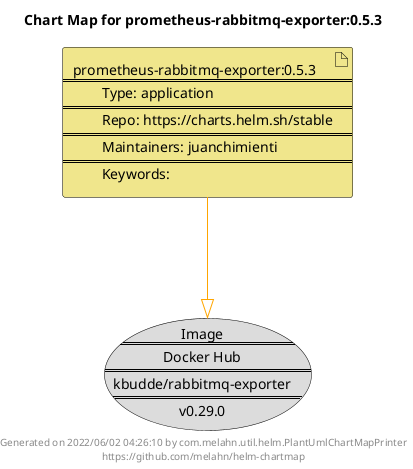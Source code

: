 @startuml
skinparam linetype ortho
skinparam backgroundColor white
skinparam usecaseBorderColor black
skinparam usecaseArrowColor LightSlateGray
skinparam artifactBorderColor black
skinparam artifactArrowColor LightSlateGray

title Chart Map for prometheus-rabbitmq-exporter:0.5.3

'There is one referenced Helm Chart
artifact "prometheus-rabbitmq-exporter:0.5.3\n====\n\tType: application\n====\n\tRepo: https://charts.helm.sh/stable\n====\n\tMaintainers: juanchimienti\n====\n\tKeywords: " as prometheus_rabbitmq_exporter_0_5_3 #Khaki

'There is one referenced Docker Image
usecase "Image\n====\nDocker Hub\n====\nkbudde/rabbitmq-exporter\n====\nv0.29.0" as kbudde_rabbitmq_exporter_v0_29_0 #Gainsboro

'Chart Dependencies
prometheus_rabbitmq_exporter_0_5_3--[#orange]-|>kbudde_rabbitmq_exporter_v0_29_0

center footer Generated on 2022/06/02 04:26:10 by com.melahn.util.helm.PlantUmlChartMapPrinter\nhttps://github.com/melahn/helm-chartmap
@enduml
